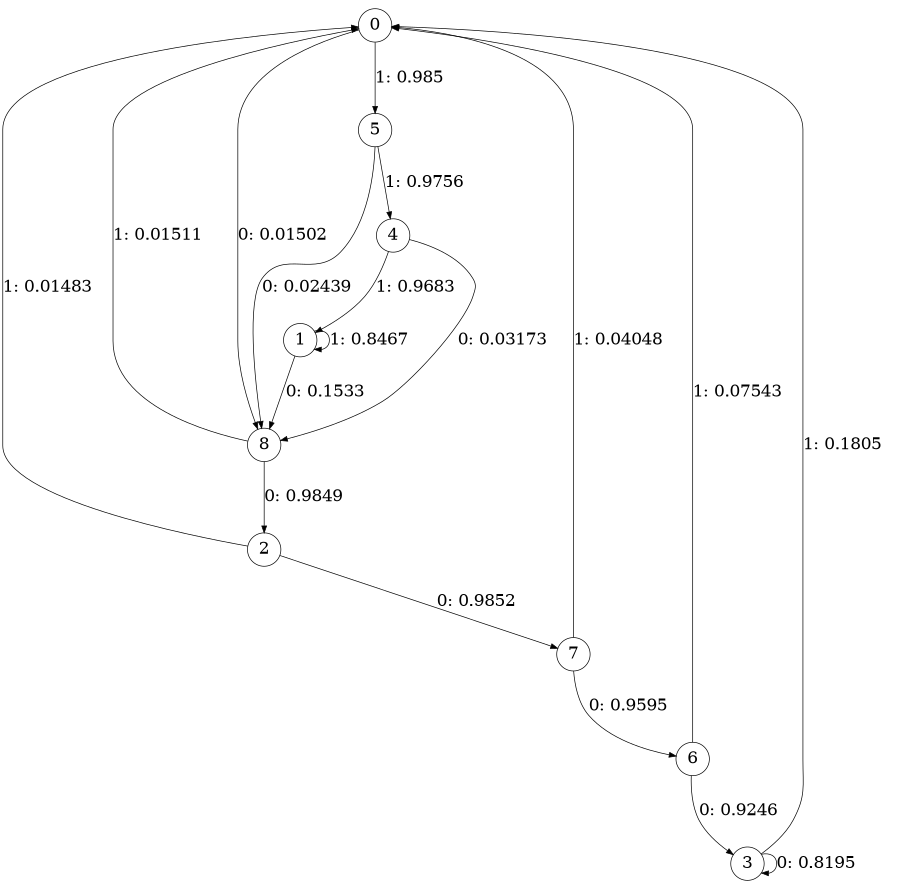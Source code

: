 digraph "ch3_random_short_L13" {
size = "6,8.5";
ratio = "fill";
node [shape = circle];
node [fontsize = 24];
edge [fontsize = 24];
0 -> 8 [label = "0: 0.01502  "];
0 -> 5 [label = "1: 0.985    "];
1 -> 8 [label = "0: 0.1533   "];
1 -> 1 [label = "1: 0.8467   "];
2 -> 7 [label = "0: 0.9852   "];
2 -> 0 [label = "1: 0.01483  "];
3 -> 3 [label = "0: 0.8195   "];
3 -> 0 [label = "1: 0.1805   "];
4 -> 8 [label = "0: 0.03173  "];
4 -> 1 [label = "1: 0.9683   "];
5 -> 8 [label = "0: 0.02439  "];
5 -> 4 [label = "1: 0.9756   "];
6 -> 3 [label = "0: 0.9246   "];
6 -> 0 [label = "1: 0.07543  "];
7 -> 6 [label = "0: 0.9595   "];
7 -> 0 [label = "1: 0.04048  "];
8 -> 2 [label = "0: 0.9849   "];
8 -> 0 [label = "1: 0.01511  "];
}